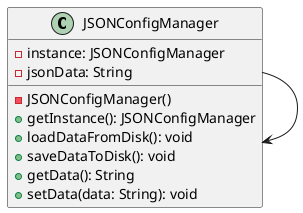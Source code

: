 @startuml
hide footbox

class JSONConfigManager {
    -instance: JSONConfigManager
    -jsonData: String
    -JSONConfigManager()
    +getInstance(): JSONConfigManager
    +loadDataFromDisk(): void
    +saveDataToDisk(): void
    +getData(): String
    +setData(data: String): void
}

JSONConfigManager --> JSONConfigManager

@enduml
